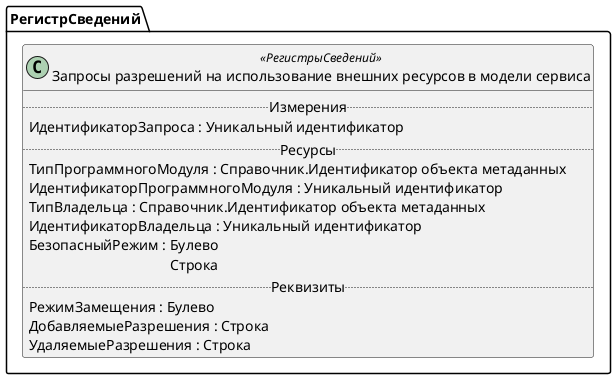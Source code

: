 ﻿@startuml ЗапросыРазрешенийНаИспользованиеВнешнихРесурсовВМоделиСервиса
'!include templates.wsd
'..\include templates.wsd
class РегистрСведений.ЗапросыРазрешенийНаИспользованиеВнешнихРесурсовВМоделиСервиса as "Запросы разрешений на использование внешних ресурсов в модели сервиса" <<РегистрыСведений>>
{
..Измерения..
ИдентификаторЗапроса : Уникальный идентификатор
..Ресурсы..
ТипПрограммногоМодуля : Справочник.Идентификатор объекта метаданных
ИдентификаторПрограммногоМодуля : Уникальный идентификатор
ТипВладельца : Справочник.Идентификатор объекта метаданных
ИдентификаторВладельца : Уникальный идентификатор
БезопасныйРежим : Булево\rСтрока
..Реквизиты..
РежимЗамещения : Булево
ДобавляемыеРазрешения : Строка
УдаляемыеРазрешения : Строка
}
@enduml
